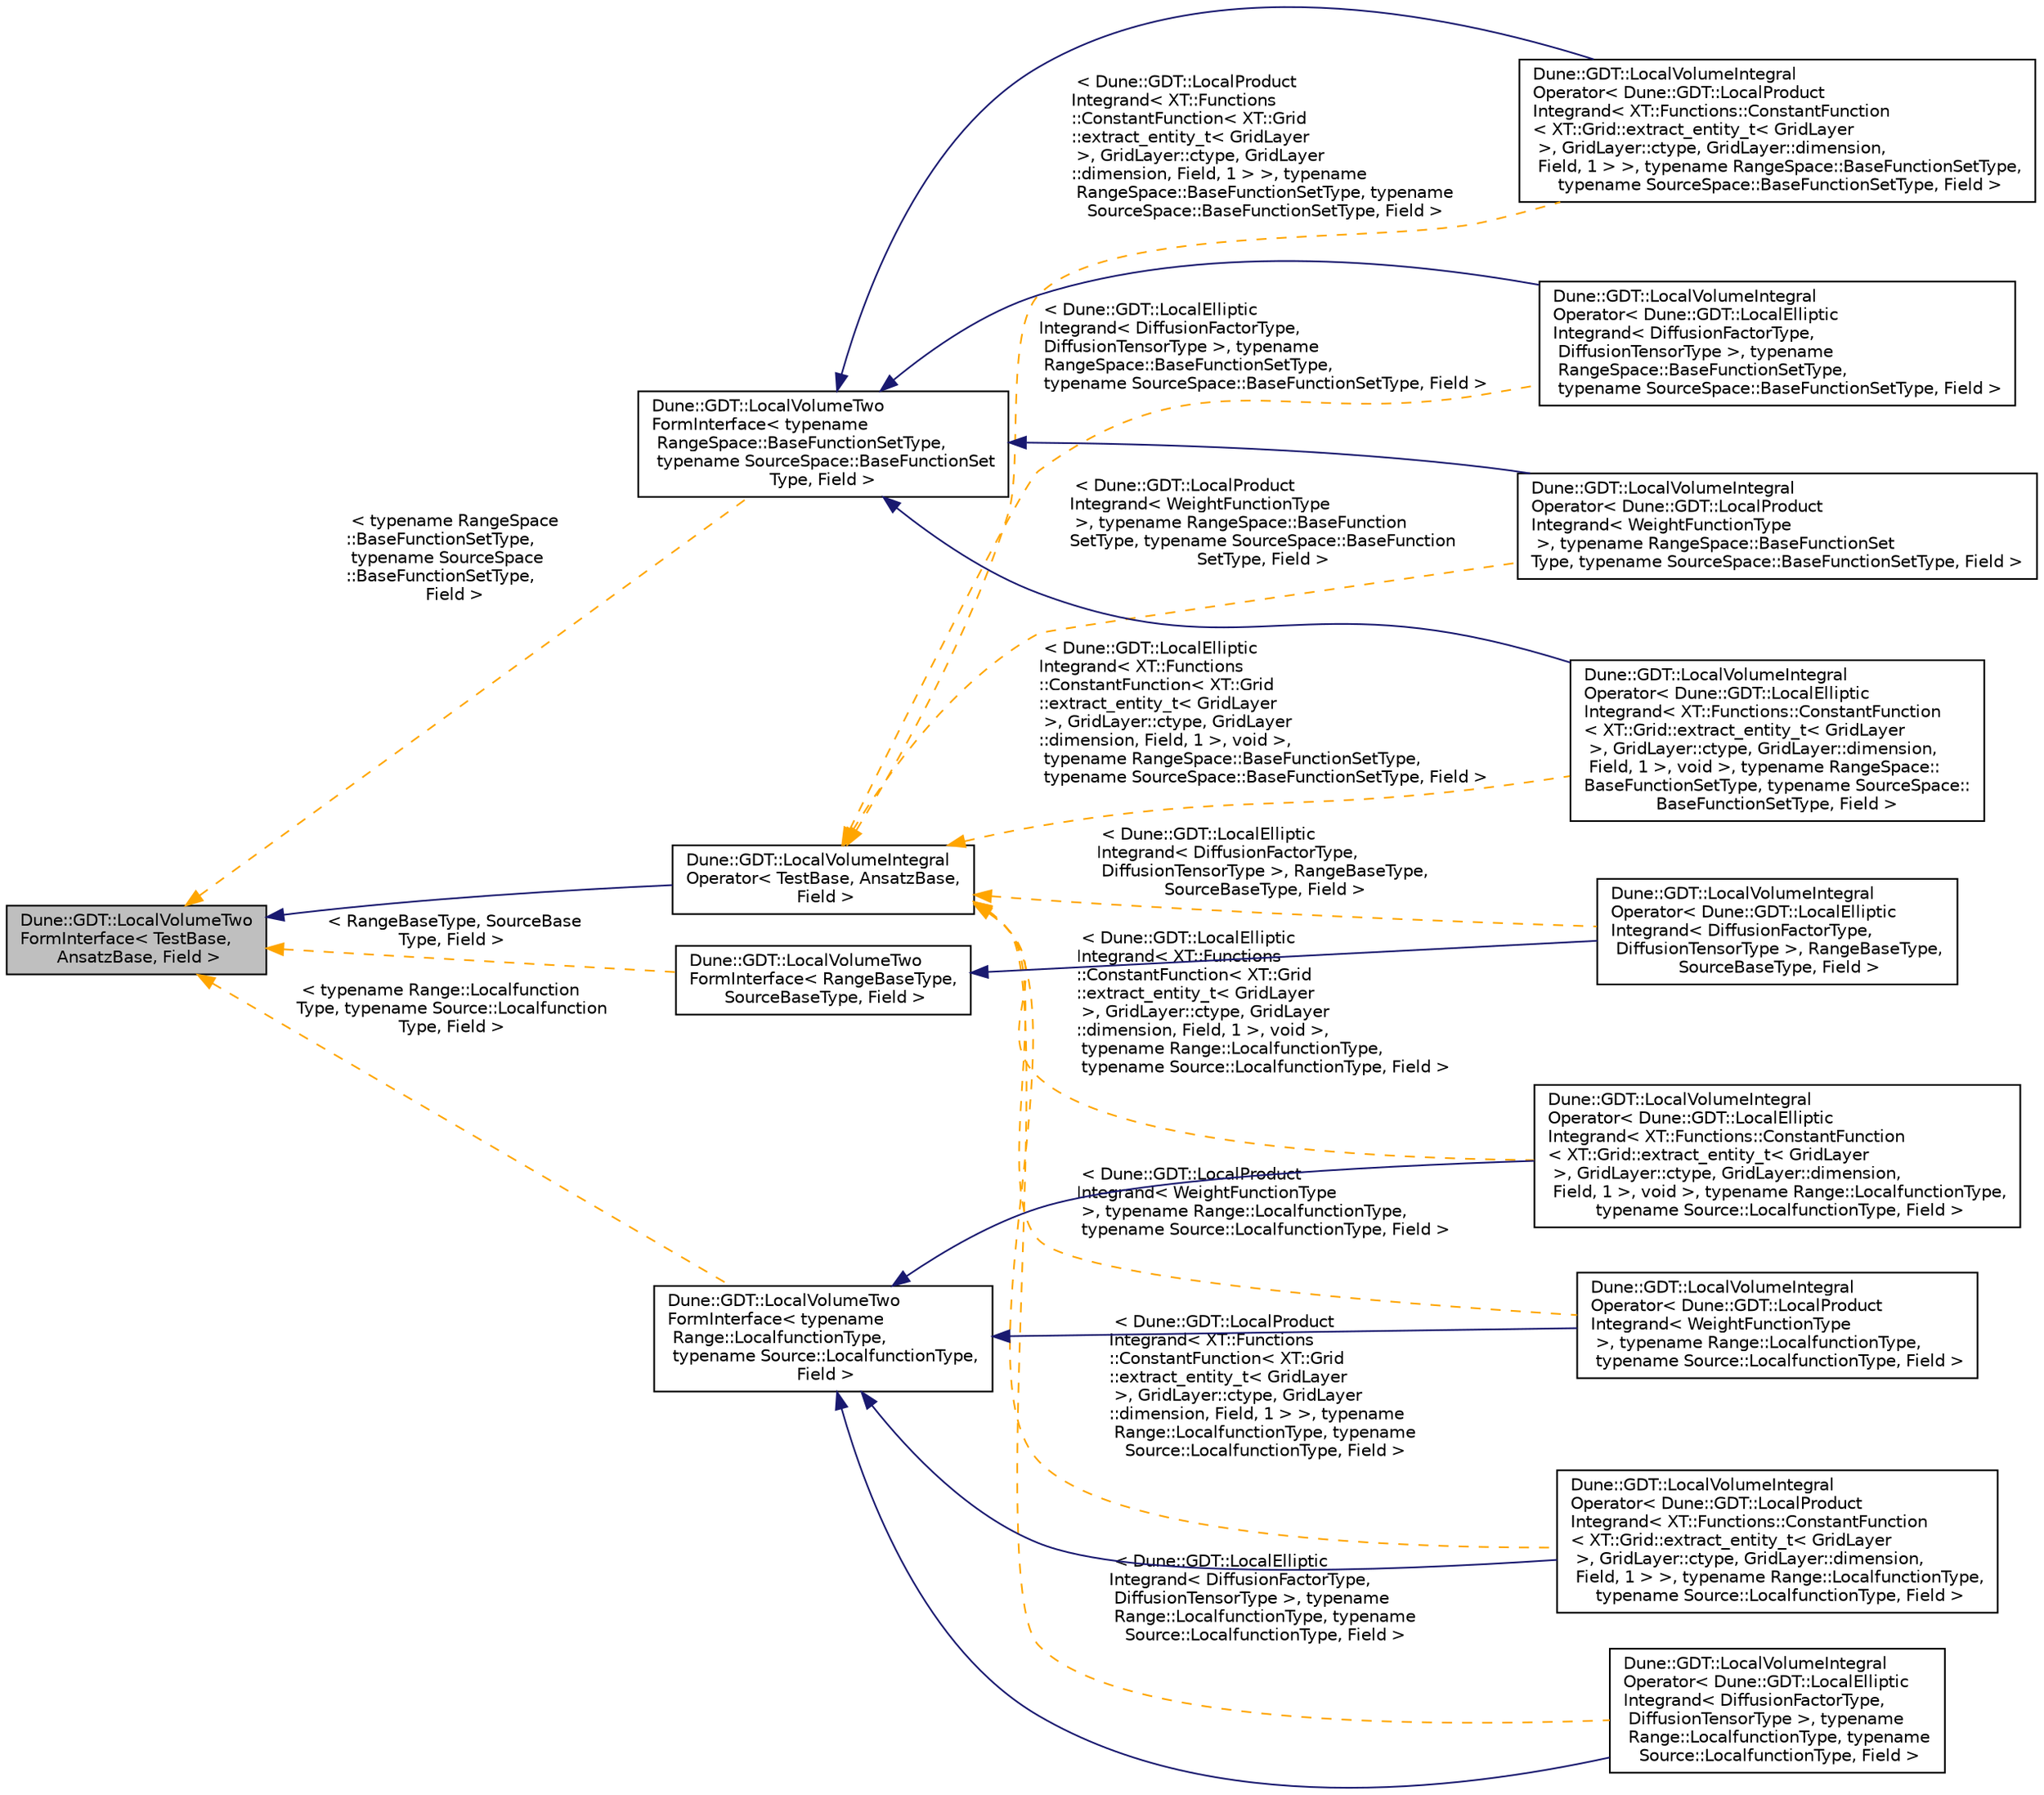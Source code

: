 digraph "Dune::GDT::LocalVolumeTwoFormInterface&lt; TestBase, AnsatzBase, Field &gt;"
{
  edge [fontname="Helvetica",fontsize="10",labelfontname="Helvetica",labelfontsize="10"];
  node [fontname="Helvetica",fontsize="10",shape=record];
  rankdir="LR";
  Node1 [label="Dune::GDT::LocalVolumeTwo\lFormInterface\< TestBase,\l AnsatzBase, Field \>",height=0.2,width=0.4,color="black", fillcolor="grey75", style="filled", fontcolor="black"];
  Node1 -> Node2 [dir="back",color="midnightblue",fontsize="10",style="solid",fontname="Helvetica"];
  Node2 [label="Dune::GDT::LocalVolumeIntegral\lOperator\< TestBase, AnsatzBase,\l Field \>",height=0.2,width=0.4,color="black", fillcolor="white", style="filled",URL="$a00340.html"];
  Node2 -> Node3 [dir="back",color="orange",fontsize="10",style="dashed",label=" \< Dune::GDT::LocalProduct\lIntegrand\< XT::Functions\l::ConstantFunction\< XT::Grid\l::extract_entity_t\< GridLayer\l \>, GridLayer::ctype, GridLayer\l::dimension, Field, 1 \> \>, typename\l RangeSpace::BaseFunctionSetType, typename\l SourceSpace::BaseFunctionSetType, Field \>" ,fontname="Helvetica"];
  Node3 [label="Dune::GDT::LocalVolumeIntegral\lOperator\< Dune::GDT::LocalProduct\lIntegrand\< XT::Functions::ConstantFunction\l\< XT::Grid::extract_entity_t\< GridLayer\l \>, GridLayer::ctype, GridLayer::dimension,\l Field, 1 \> \>, typename RangeSpace::BaseFunctionSetType,\l typename SourceSpace::BaseFunctionSetType, Field \>",height=0.2,width=0.4,color="black", fillcolor="white", style="filled",URL="$a00340.html"];
  Node2 -> Node4 [dir="back",color="orange",fontsize="10",style="dashed",label=" \< Dune::GDT::LocalElliptic\lIntegrand\< DiffusionFactorType,\l DiffusionTensorType \>, typename\l RangeSpace::BaseFunctionSetType,\l typename SourceSpace::BaseFunctionSetType, Field \>" ,fontname="Helvetica"];
  Node4 [label="Dune::GDT::LocalVolumeIntegral\lOperator\< Dune::GDT::LocalElliptic\lIntegrand\< DiffusionFactorType,\l DiffusionTensorType \>, typename\l RangeSpace::BaseFunctionSetType,\l typename SourceSpace::BaseFunctionSetType, Field \>",height=0.2,width=0.4,color="black", fillcolor="white", style="filled",URL="$a00340.html"];
  Node2 -> Node5 [dir="back",color="orange",fontsize="10",style="dashed",label=" \< Dune::GDT::LocalElliptic\lIntegrand\< DiffusionFactorType,\l DiffusionTensorType \>, RangeBaseType,\l SourceBaseType, Field \>" ,fontname="Helvetica"];
  Node5 [label="Dune::GDT::LocalVolumeIntegral\lOperator\< Dune::GDT::LocalElliptic\lIntegrand\< DiffusionFactorType,\l DiffusionTensorType \>, RangeBaseType,\l SourceBaseType, Field \>",height=0.2,width=0.4,color="black", fillcolor="white", style="filled",URL="$a00340.html"];
  Node2 -> Node6 [dir="back",color="orange",fontsize="10",style="dashed",label=" \< Dune::GDT::LocalElliptic\lIntegrand\< XT::Functions\l::ConstantFunction\< XT::Grid\l::extract_entity_t\< GridLayer\l \>, GridLayer::ctype, GridLayer\l::dimension, Field, 1 \>, void \>,\l typename Range::LocalfunctionType,\l typename Source::LocalfunctionType, Field \>" ,fontname="Helvetica"];
  Node6 [label="Dune::GDT::LocalVolumeIntegral\lOperator\< Dune::GDT::LocalElliptic\lIntegrand\< XT::Functions::ConstantFunction\l\< XT::Grid::extract_entity_t\< GridLayer\l \>, GridLayer::ctype, GridLayer::dimension,\l Field, 1 \>, void \>, typename Range::LocalfunctionType,\l typename Source::LocalfunctionType, Field \>",height=0.2,width=0.4,color="black", fillcolor="white", style="filled",URL="$a00340.html"];
  Node2 -> Node7 [dir="back",color="orange",fontsize="10",style="dashed",label=" \< Dune::GDT::LocalProduct\lIntegrand\< WeightFunctionType\l \>, typename Range::LocalfunctionType,\l typename Source::LocalfunctionType, Field \>" ,fontname="Helvetica"];
  Node7 [label="Dune::GDT::LocalVolumeIntegral\lOperator\< Dune::GDT::LocalProduct\lIntegrand\< WeightFunctionType\l \>, typename Range::LocalfunctionType,\l typename Source::LocalfunctionType, Field \>",height=0.2,width=0.4,color="black", fillcolor="white", style="filled",URL="$a00340.html"];
  Node2 -> Node8 [dir="back",color="orange",fontsize="10",style="dashed",label=" \< Dune::GDT::LocalProduct\lIntegrand\< WeightFunctionType\l \>, typename RangeSpace::BaseFunction\lSetType, typename SourceSpace::BaseFunction\lSetType, Field \>" ,fontname="Helvetica"];
  Node8 [label="Dune::GDT::LocalVolumeIntegral\lOperator\< Dune::GDT::LocalProduct\lIntegrand\< WeightFunctionType\l \>, typename RangeSpace::BaseFunctionSet\lType, typename SourceSpace::BaseFunctionSetType, Field \>",height=0.2,width=0.4,color="black", fillcolor="white", style="filled",URL="$a00340.html"];
  Node2 -> Node9 [dir="back",color="orange",fontsize="10",style="dashed",label=" \< Dune::GDT::LocalProduct\lIntegrand\< XT::Functions\l::ConstantFunction\< XT::Grid\l::extract_entity_t\< GridLayer\l \>, GridLayer::ctype, GridLayer\l::dimension, Field, 1 \> \>, typename\l Range::LocalfunctionType, typename\l Source::LocalfunctionType, Field \>" ,fontname="Helvetica"];
  Node9 [label="Dune::GDT::LocalVolumeIntegral\lOperator\< Dune::GDT::LocalProduct\lIntegrand\< XT::Functions::ConstantFunction\l\< XT::Grid::extract_entity_t\< GridLayer\l \>, GridLayer::ctype, GridLayer::dimension,\l Field, 1 \> \>, typename Range::LocalfunctionType,\l typename Source::LocalfunctionType, Field \>",height=0.2,width=0.4,color="black", fillcolor="white", style="filled",URL="$a00340.html"];
  Node2 -> Node10 [dir="back",color="orange",fontsize="10",style="dashed",label=" \< Dune::GDT::LocalElliptic\lIntegrand\< DiffusionFactorType,\l DiffusionTensorType \>, typename\l Range::LocalfunctionType, typename\l Source::LocalfunctionType, Field \>" ,fontname="Helvetica"];
  Node10 [label="Dune::GDT::LocalVolumeIntegral\lOperator\< Dune::GDT::LocalElliptic\lIntegrand\< DiffusionFactorType,\l DiffusionTensorType \>, typename\l Range::LocalfunctionType, typename\l Source::LocalfunctionType, Field \>",height=0.2,width=0.4,color="black", fillcolor="white", style="filled",URL="$a00340.html"];
  Node2 -> Node11 [dir="back",color="orange",fontsize="10",style="dashed",label=" \< Dune::GDT::LocalElliptic\lIntegrand\< XT::Functions\l::ConstantFunction\< XT::Grid\l::extract_entity_t\< GridLayer\l \>, GridLayer::ctype, GridLayer\l::dimension, Field, 1 \>, void \>,\l typename RangeSpace::BaseFunctionSetType,\l typename SourceSpace::BaseFunctionSetType, Field \>" ,fontname="Helvetica"];
  Node11 [label="Dune::GDT::LocalVolumeIntegral\lOperator\< Dune::GDT::LocalElliptic\lIntegrand\< XT::Functions::ConstantFunction\l\< XT::Grid::extract_entity_t\< GridLayer\l \>, GridLayer::ctype, GridLayer::dimension,\l Field, 1 \>, void \>, typename RangeSpace::\lBaseFunctionSetType, typename SourceSpace::\lBaseFunctionSetType, Field \>",height=0.2,width=0.4,color="black", fillcolor="white", style="filled",URL="$a00340.html"];
  Node1 -> Node12 [dir="back",color="orange",fontsize="10",style="dashed",label=" \< RangeBaseType, SourceBase\lType, Field \>" ,fontname="Helvetica"];
  Node12 [label="Dune::GDT::LocalVolumeTwo\lFormInterface\< RangeBaseType,\l SourceBaseType, Field \>",height=0.2,width=0.4,color="black", fillcolor="white", style="filled",URL="$a00348.html"];
  Node12 -> Node5 [dir="back",color="midnightblue",fontsize="10",style="solid",fontname="Helvetica"];
  Node1 -> Node13 [dir="back",color="orange",fontsize="10",style="dashed",label=" \< typename RangeSpace\l::BaseFunctionSetType,\l typename SourceSpace\l::BaseFunctionSetType,\l Field \>" ,fontname="Helvetica"];
  Node13 [label="Dune::GDT::LocalVolumeTwo\lFormInterface\< typename\l RangeSpace::BaseFunctionSetType,\l typename SourceSpace::BaseFunctionSet\lType, Field \>",height=0.2,width=0.4,color="black", fillcolor="white", style="filled",URL="$a00348.html"];
  Node13 -> Node4 [dir="back",color="midnightblue",fontsize="10",style="solid",fontname="Helvetica"];
  Node13 -> Node11 [dir="back",color="midnightblue",fontsize="10",style="solid",fontname="Helvetica"];
  Node13 -> Node8 [dir="back",color="midnightblue",fontsize="10",style="solid",fontname="Helvetica"];
  Node13 -> Node3 [dir="back",color="midnightblue",fontsize="10",style="solid",fontname="Helvetica"];
  Node1 -> Node14 [dir="back",color="orange",fontsize="10",style="dashed",label=" \< typename Range::Localfunction\lType, typename Source::Localfunction\lType, Field \>" ,fontname="Helvetica"];
  Node14 [label="Dune::GDT::LocalVolumeTwo\lFormInterface\< typename\l Range::LocalfunctionType,\l typename Source::LocalfunctionType,\l Field \>",height=0.2,width=0.4,color="black", fillcolor="white", style="filled",URL="$a00348.html"];
  Node14 -> Node10 [dir="back",color="midnightblue",fontsize="10",style="solid",fontname="Helvetica"];
  Node14 -> Node6 [dir="back",color="midnightblue",fontsize="10",style="solid",fontname="Helvetica"];
  Node14 -> Node7 [dir="back",color="midnightblue",fontsize="10",style="solid",fontname="Helvetica"];
  Node14 -> Node9 [dir="back",color="midnightblue",fontsize="10",style="solid",fontname="Helvetica"];
}
